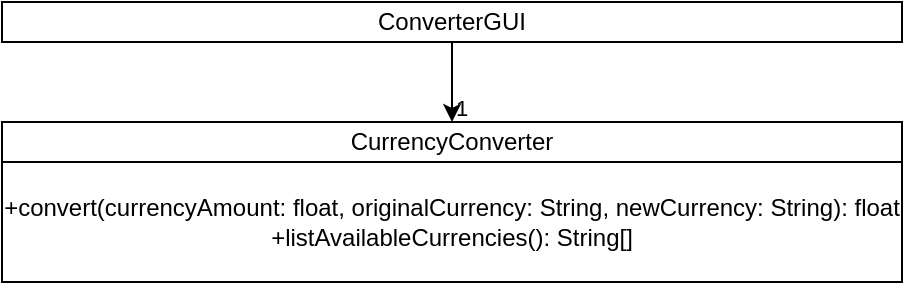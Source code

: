 <mxfile version="16.6.4" type="github">
  <diagram id="0JB9L6YQ1Vb3ux6XOnUB" name="Page-1">
    <mxGraphModel dx="1888" dy="536" grid="1" gridSize="10" guides="1" tooltips="1" connect="1" arrows="1" fold="1" page="1" pageScale="1" pageWidth="850" pageHeight="1100" math="0" shadow="0">
      <root>
        <mxCell id="0" />
        <mxCell id="1" parent="0" />
        <mxCell id="DN2VVhgE4Ubr-LRDRsSb-1" value="CurrencyConverter" style="rounded=0;whiteSpace=wrap;html=1;" vertex="1" parent="1">
          <mxGeometry x="-40" y="160" width="450" height="20" as="geometry" />
        </mxCell>
        <mxCell id="DN2VVhgE4Ubr-LRDRsSb-2" value="&lt;div&gt;+convert(currencyAmount: float, originalCurrency: String, newCurrency: String): float&lt;br&gt;&lt;/div&gt;&lt;div&gt;+listAvailableCurrencies(): String[]&lt;br&gt;&lt;/div&gt;" style="rounded=0;whiteSpace=wrap;html=1;" vertex="1" parent="1">
          <mxGeometry x="-40" y="180" width="450" height="60" as="geometry" />
        </mxCell>
        <object label="&lt;div&gt;1&lt;/div&gt;" text="1" id="DN2VVhgE4Ubr-LRDRsSb-3">
          <mxCell style="edgeStyle=orthogonalEdgeStyle;rounded=0;orthogonalLoop=1;jettySize=auto;html=1;exitX=0.5;exitY=1;exitDx=0;exitDy=0;entryX=0.5;entryY=0;entryDx=0;entryDy=0;verticalAlign=top;align=left;labelPosition=right;verticalLabelPosition=bottom;labelBackgroundColor=none;" edge="1" parent="1" source="DN2VVhgE4Ubr-LRDRsSb-4" target="DN2VVhgE4Ubr-LRDRsSb-1">
            <mxGeometry relative="1" as="geometry" />
          </mxCell>
        </object>
        <mxCell id="DN2VVhgE4Ubr-LRDRsSb-4" value="ConverterGUI" style="rounded=0;whiteSpace=wrap;html=1;" vertex="1" parent="1">
          <mxGeometry x="-40" y="100" width="450" height="20" as="geometry" />
        </mxCell>
      </root>
    </mxGraphModel>
  </diagram>
</mxfile>

